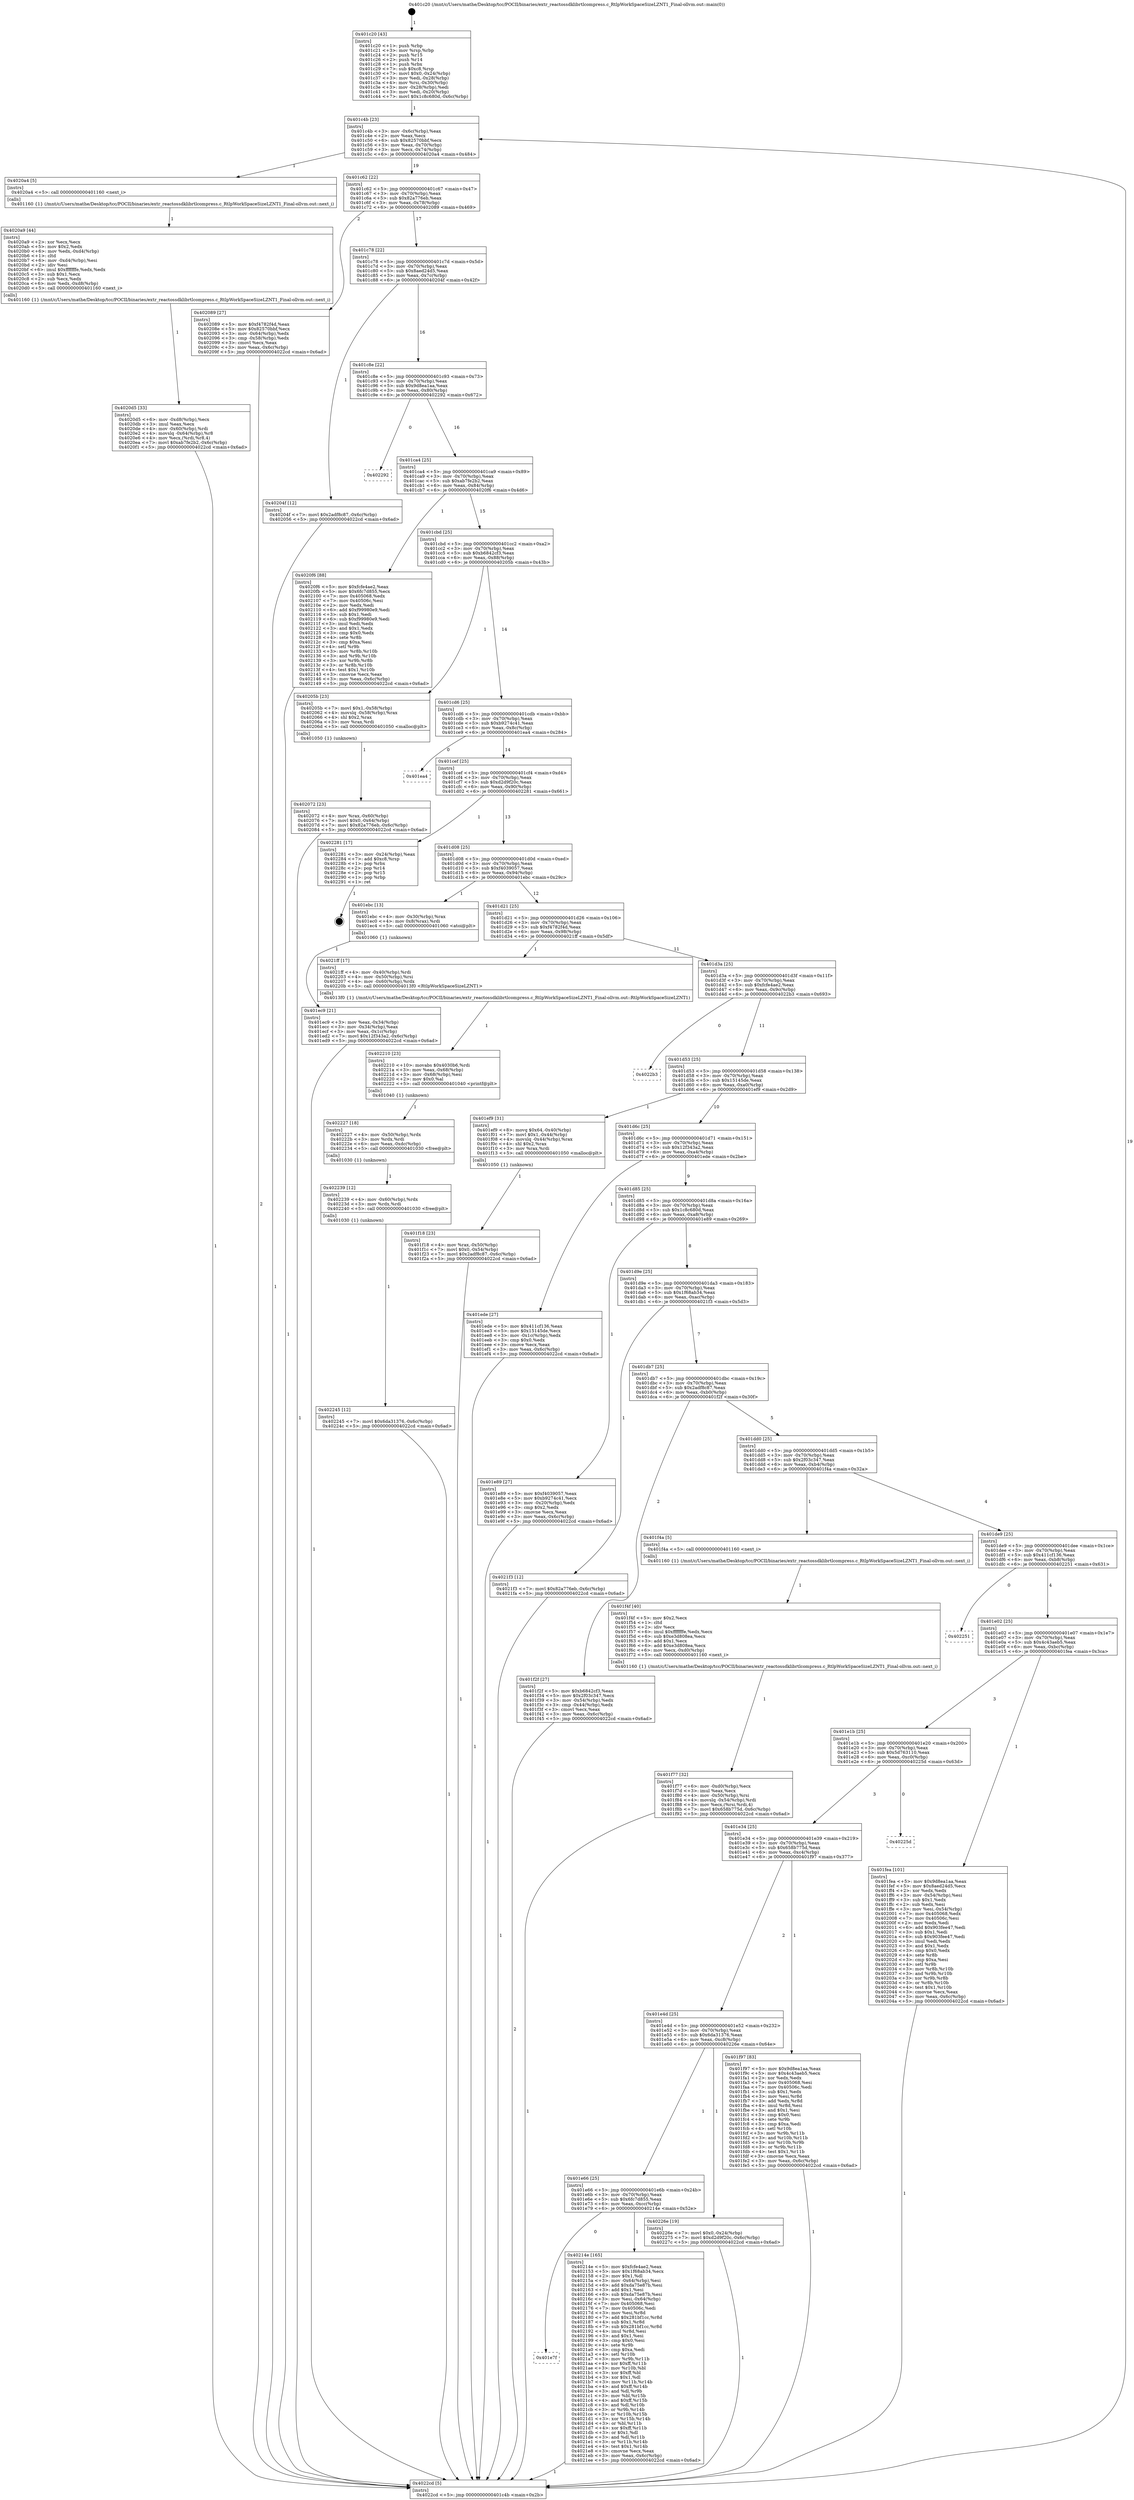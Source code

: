 digraph "0x401c20" {
  label = "0x401c20 (/mnt/c/Users/mathe/Desktop/tcc/POCII/binaries/extr_reactossdklibrtlcompress.c_RtlpWorkSpaceSizeLZNT1_Final-ollvm.out::main(0))"
  labelloc = "t"
  node[shape=record]

  Entry [label="",width=0.3,height=0.3,shape=circle,fillcolor=black,style=filled]
  "0x401c4b" [label="{
     0x401c4b [23]\l
     | [instrs]\l
     &nbsp;&nbsp;0x401c4b \<+3\>: mov -0x6c(%rbp),%eax\l
     &nbsp;&nbsp;0x401c4e \<+2\>: mov %eax,%ecx\l
     &nbsp;&nbsp;0x401c50 \<+6\>: sub $0x82570bbf,%ecx\l
     &nbsp;&nbsp;0x401c56 \<+3\>: mov %eax,-0x70(%rbp)\l
     &nbsp;&nbsp;0x401c59 \<+3\>: mov %ecx,-0x74(%rbp)\l
     &nbsp;&nbsp;0x401c5c \<+6\>: je 00000000004020a4 \<main+0x484\>\l
  }"]
  "0x4020a4" [label="{
     0x4020a4 [5]\l
     | [instrs]\l
     &nbsp;&nbsp;0x4020a4 \<+5\>: call 0000000000401160 \<next_i\>\l
     | [calls]\l
     &nbsp;&nbsp;0x401160 \{1\} (/mnt/c/Users/mathe/Desktop/tcc/POCII/binaries/extr_reactossdklibrtlcompress.c_RtlpWorkSpaceSizeLZNT1_Final-ollvm.out::next_i)\l
  }"]
  "0x401c62" [label="{
     0x401c62 [22]\l
     | [instrs]\l
     &nbsp;&nbsp;0x401c62 \<+5\>: jmp 0000000000401c67 \<main+0x47\>\l
     &nbsp;&nbsp;0x401c67 \<+3\>: mov -0x70(%rbp),%eax\l
     &nbsp;&nbsp;0x401c6a \<+5\>: sub $0x82a776eb,%eax\l
     &nbsp;&nbsp;0x401c6f \<+3\>: mov %eax,-0x78(%rbp)\l
     &nbsp;&nbsp;0x401c72 \<+6\>: je 0000000000402089 \<main+0x469\>\l
  }"]
  Exit [label="",width=0.3,height=0.3,shape=circle,fillcolor=black,style=filled,peripheries=2]
  "0x402089" [label="{
     0x402089 [27]\l
     | [instrs]\l
     &nbsp;&nbsp;0x402089 \<+5\>: mov $0xf4782f4d,%eax\l
     &nbsp;&nbsp;0x40208e \<+5\>: mov $0x82570bbf,%ecx\l
     &nbsp;&nbsp;0x402093 \<+3\>: mov -0x64(%rbp),%edx\l
     &nbsp;&nbsp;0x402096 \<+3\>: cmp -0x58(%rbp),%edx\l
     &nbsp;&nbsp;0x402099 \<+3\>: cmovl %ecx,%eax\l
     &nbsp;&nbsp;0x40209c \<+3\>: mov %eax,-0x6c(%rbp)\l
     &nbsp;&nbsp;0x40209f \<+5\>: jmp 00000000004022cd \<main+0x6ad\>\l
  }"]
  "0x401c78" [label="{
     0x401c78 [22]\l
     | [instrs]\l
     &nbsp;&nbsp;0x401c78 \<+5\>: jmp 0000000000401c7d \<main+0x5d\>\l
     &nbsp;&nbsp;0x401c7d \<+3\>: mov -0x70(%rbp),%eax\l
     &nbsp;&nbsp;0x401c80 \<+5\>: sub $0x8aed24d5,%eax\l
     &nbsp;&nbsp;0x401c85 \<+3\>: mov %eax,-0x7c(%rbp)\l
     &nbsp;&nbsp;0x401c88 \<+6\>: je 000000000040204f \<main+0x42f\>\l
  }"]
  "0x402245" [label="{
     0x402245 [12]\l
     | [instrs]\l
     &nbsp;&nbsp;0x402245 \<+7\>: movl $0x6da31376,-0x6c(%rbp)\l
     &nbsp;&nbsp;0x40224c \<+5\>: jmp 00000000004022cd \<main+0x6ad\>\l
  }"]
  "0x40204f" [label="{
     0x40204f [12]\l
     | [instrs]\l
     &nbsp;&nbsp;0x40204f \<+7\>: movl $0x2adf8c87,-0x6c(%rbp)\l
     &nbsp;&nbsp;0x402056 \<+5\>: jmp 00000000004022cd \<main+0x6ad\>\l
  }"]
  "0x401c8e" [label="{
     0x401c8e [22]\l
     | [instrs]\l
     &nbsp;&nbsp;0x401c8e \<+5\>: jmp 0000000000401c93 \<main+0x73\>\l
     &nbsp;&nbsp;0x401c93 \<+3\>: mov -0x70(%rbp),%eax\l
     &nbsp;&nbsp;0x401c96 \<+5\>: sub $0x9d8ea1aa,%eax\l
     &nbsp;&nbsp;0x401c9b \<+3\>: mov %eax,-0x80(%rbp)\l
     &nbsp;&nbsp;0x401c9e \<+6\>: je 0000000000402292 \<main+0x672\>\l
  }"]
  "0x402239" [label="{
     0x402239 [12]\l
     | [instrs]\l
     &nbsp;&nbsp;0x402239 \<+4\>: mov -0x60(%rbp),%rdx\l
     &nbsp;&nbsp;0x40223d \<+3\>: mov %rdx,%rdi\l
     &nbsp;&nbsp;0x402240 \<+5\>: call 0000000000401030 \<free@plt\>\l
     | [calls]\l
     &nbsp;&nbsp;0x401030 \{1\} (unknown)\l
  }"]
  "0x402292" [label="{
     0x402292\l
  }", style=dashed]
  "0x401ca4" [label="{
     0x401ca4 [25]\l
     | [instrs]\l
     &nbsp;&nbsp;0x401ca4 \<+5\>: jmp 0000000000401ca9 \<main+0x89\>\l
     &nbsp;&nbsp;0x401ca9 \<+3\>: mov -0x70(%rbp),%eax\l
     &nbsp;&nbsp;0x401cac \<+5\>: sub $0xab7fe2b2,%eax\l
     &nbsp;&nbsp;0x401cb1 \<+6\>: mov %eax,-0x84(%rbp)\l
     &nbsp;&nbsp;0x401cb7 \<+6\>: je 00000000004020f6 \<main+0x4d6\>\l
  }"]
  "0x402227" [label="{
     0x402227 [18]\l
     | [instrs]\l
     &nbsp;&nbsp;0x402227 \<+4\>: mov -0x50(%rbp),%rdx\l
     &nbsp;&nbsp;0x40222b \<+3\>: mov %rdx,%rdi\l
     &nbsp;&nbsp;0x40222e \<+6\>: mov %eax,-0xdc(%rbp)\l
     &nbsp;&nbsp;0x402234 \<+5\>: call 0000000000401030 \<free@plt\>\l
     | [calls]\l
     &nbsp;&nbsp;0x401030 \{1\} (unknown)\l
  }"]
  "0x4020f6" [label="{
     0x4020f6 [88]\l
     | [instrs]\l
     &nbsp;&nbsp;0x4020f6 \<+5\>: mov $0xfcfe4ae2,%eax\l
     &nbsp;&nbsp;0x4020fb \<+5\>: mov $0x6fc7d855,%ecx\l
     &nbsp;&nbsp;0x402100 \<+7\>: mov 0x405068,%edx\l
     &nbsp;&nbsp;0x402107 \<+7\>: mov 0x40506c,%esi\l
     &nbsp;&nbsp;0x40210e \<+2\>: mov %edx,%edi\l
     &nbsp;&nbsp;0x402110 \<+6\>: add $0xf99980e9,%edi\l
     &nbsp;&nbsp;0x402116 \<+3\>: sub $0x1,%edi\l
     &nbsp;&nbsp;0x402119 \<+6\>: sub $0xf99980e9,%edi\l
     &nbsp;&nbsp;0x40211f \<+3\>: imul %edi,%edx\l
     &nbsp;&nbsp;0x402122 \<+3\>: and $0x1,%edx\l
     &nbsp;&nbsp;0x402125 \<+3\>: cmp $0x0,%edx\l
     &nbsp;&nbsp;0x402128 \<+4\>: sete %r8b\l
     &nbsp;&nbsp;0x40212c \<+3\>: cmp $0xa,%esi\l
     &nbsp;&nbsp;0x40212f \<+4\>: setl %r9b\l
     &nbsp;&nbsp;0x402133 \<+3\>: mov %r8b,%r10b\l
     &nbsp;&nbsp;0x402136 \<+3\>: and %r9b,%r10b\l
     &nbsp;&nbsp;0x402139 \<+3\>: xor %r9b,%r8b\l
     &nbsp;&nbsp;0x40213c \<+3\>: or %r8b,%r10b\l
     &nbsp;&nbsp;0x40213f \<+4\>: test $0x1,%r10b\l
     &nbsp;&nbsp;0x402143 \<+3\>: cmovne %ecx,%eax\l
     &nbsp;&nbsp;0x402146 \<+3\>: mov %eax,-0x6c(%rbp)\l
     &nbsp;&nbsp;0x402149 \<+5\>: jmp 00000000004022cd \<main+0x6ad\>\l
  }"]
  "0x401cbd" [label="{
     0x401cbd [25]\l
     | [instrs]\l
     &nbsp;&nbsp;0x401cbd \<+5\>: jmp 0000000000401cc2 \<main+0xa2\>\l
     &nbsp;&nbsp;0x401cc2 \<+3\>: mov -0x70(%rbp),%eax\l
     &nbsp;&nbsp;0x401cc5 \<+5\>: sub $0xb6842cf3,%eax\l
     &nbsp;&nbsp;0x401cca \<+6\>: mov %eax,-0x88(%rbp)\l
     &nbsp;&nbsp;0x401cd0 \<+6\>: je 000000000040205b \<main+0x43b\>\l
  }"]
  "0x402210" [label="{
     0x402210 [23]\l
     | [instrs]\l
     &nbsp;&nbsp;0x402210 \<+10\>: movabs $0x4030b6,%rdi\l
     &nbsp;&nbsp;0x40221a \<+3\>: mov %eax,-0x68(%rbp)\l
     &nbsp;&nbsp;0x40221d \<+3\>: mov -0x68(%rbp),%esi\l
     &nbsp;&nbsp;0x402220 \<+2\>: mov $0x0,%al\l
     &nbsp;&nbsp;0x402222 \<+5\>: call 0000000000401040 \<printf@plt\>\l
     | [calls]\l
     &nbsp;&nbsp;0x401040 \{1\} (unknown)\l
  }"]
  "0x40205b" [label="{
     0x40205b [23]\l
     | [instrs]\l
     &nbsp;&nbsp;0x40205b \<+7\>: movl $0x1,-0x58(%rbp)\l
     &nbsp;&nbsp;0x402062 \<+4\>: movslq -0x58(%rbp),%rax\l
     &nbsp;&nbsp;0x402066 \<+4\>: shl $0x2,%rax\l
     &nbsp;&nbsp;0x40206a \<+3\>: mov %rax,%rdi\l
     &nbsp;&nbsp;0x40206d \<+5\>: call 0000000000401050 \<malloc@plt\>\l
     | [calls]\l
     &nbsp;&nbsp;0x401050 \{1\} (unknown)\l
  }"]
  "0x401cd6" [label="{
     0x401cd6 [25]\l
     | [instrs]\l
     &nbsp;&nbsp;0x401cd6 \<+5\>: jmp 0000000000401cdb \<main+0xbb\>\l
     &nbsp;&nbsp;0x401cdb \<+3\>: mov -0x70(%rbp),%eax\l
     &nbsp;&nbsp;0x401cde \<+5\>: sub $0xb9274c41,%eax\l
     &nbsp;&nbsp;0x401ce3 \<+6\>: mov %eax,-0x8c(%rbp)\l
     &nbsp;&nbsp;0x401ce9 \<+6\>: je 0000000000401ea4 \<main+0x284\>\l
  }"]
  "0x401e7f" [label="{
     0x401e7f\l
  }", style=dashed]
  "0x401ea4" [label="{
     0x401ea4\l
  }", style=dashed]
  "0x401cef" [label="{
     0x401cef [25]\l
     | [instrs]\l
     &nbsp;&nbsp;0x401cef \<+5\>: jmp 0000000000401cf4 \<main+0xd4\>\l
     &nbsp;&nbsp;0x401cf4 \<+3\>: mov -0x70(%rbp),%eax\l
     &nbsp;&nbsp;0x401cf7 \<+5\>: sub $0xd2d9f20c,%eax\l
     &nbsp;&nbsp;0x401cfc \<+6\>: mov %eax,-0x90(%rbp)\l
     &nbsp;&nbsp;0x401d02 \<+6\>: je 0000000000402281 \<main+0x661\>\l
  }"]
  "0x40214e" [label="{
     0x40214e [165]\l
     | [instrs]\l
     &nbsp;&nbsp;0x40214e \<+5\>: mov $0xfcfe4ae2,%eax\l
     &nbsp;&nbsp;0x402153 \<+5\>: mov $0x1f68ab34,%ecx\l
     &nbsp;&nbsp;0x402158 \<+2\>: mov $0x1,%dl\l
     &nbsp;&nbsp;0x40215a \<+3\>: mov -0x64(%rbp),%esi\l
     &nbsp;&nbsp;0x40215d \<+6\>: add $0xda75e87b,%esi\l
     &nbsp;&nbsp;0x402163 \<+3\>: add $0x1,%esi\l
     &nbsp;&nbsp;0x402166 \<+6\>: sub $0xda75e87b,%esi\l
     &nbsp;&nbsp;0x40216c \<+3\>: mov %esi,-0x64(%rbp)\l
     &nbsp;&nbsp;0x40216f \<+7\>: mov 0x405068,%esi\l
     &nbsp;&nbsp;0x402176 \<+7\>: mov 0x40506c,%edi\l
     &nbsp;&nbsp;0x40217d \<+3\>: mov %esi,%r8d\l
     &nbsp;&nbsp;0x402180 \<+7\>: add $0x281bf1cc,%r8d\l
     &nbsp;&nbsp;0x402187 \<+4\>: sub $0x1,%r8d\l
     &nbsp;&nbsp;0x40218b \<+7\>: sub $0x281bf1cc,%r8d\l
     &nbsp;&nbsp;0x402192 \<+4\>: imul %r8d,%esi\l
     &nbsp;&nbsp;0x402196 \<+3\>: and $0x1,%esi\l
     &nbsp;&nbsp;0x402199 \<+3\>: cmp $0x0,%esi\l
     &nbsp;&nbsp;0x40219c \<+4\>: sete %r9b\l
     &nbsp;&nbsp;0x4021a0 \<+3\>: cmp $0xa,%edi\l
     &nbsp;&nbsp;0x4021a3 \<+4\>: setl %r10b\l
     &nbsp;&nbsp;0x4021a7 \<+3\>: mov %r9b,%r11b\l
     &nbsp;&nbsp;0x4021aa \<+4\>: xor $0xff,%r11b\l
     &nbsp;&nbsp;0x4021ae \<+3\>: mov %r10b,%bl\l
     &nbsp;&nbsp;0x4021b1 \<+3\>: xor $0xff,%bl\l
     &nbsp;&nbsp;0x4021b4 \<+3\>: xor $0x1,%dl\l
     &nbsp;&nbsp;0x4021b7 \<+3\>: mov %r11b,%r14b\l
     &nbsp;&nbsp;0x4021ba \<+4\>: and $0xff,%r14b\l
     &nbsp;&nbsp;0x4021be \<+3\>: and %dl,%r9b\l
     &nbsp;&nbsp;0x4021c1 \<+3\>: mov %bl,%r15b\l
     &nbsp;&nbsp;0x4021c4 \<+4\>: and $0xff,%r15b\l
     &nbsp;&nbsp;0x4021c8 \<+3\>: and %dl,%r10b\l
     &nbsp;&nbsp;0x4021cb \<+3\>: or %r9b,%r14b\l
     &nbsp;&nbsp;0x4021ce \<+3\>: or %r10b,%r15b\l
     &nbsp;&nbsp;0x4021d1 \<+3\>: xor %r15b,%r14b\l
     &nbsp;&nbsp;0x4021d4 \<+3\>: or %bl,%r11b\l
     &nbsp;&nbsp;0x4021d7 \<+4\>: xor $0xff,%r11b\l
     &nbsp;&nbsp;0x4021db \<+3\>: or $0x1,%dl\l
     &nbsp;&nbsp;0x4021de \<+3\>: and %dl,%r11b\l
     &nbsp;&nbsp;0x4021e1 \<+3\>: or %r11b,%r14b\l
     &nbsp;&nbsp;0x4021e4 \<+4\>: test $0x1,%r14b\l
     &nbsp;&nbsp;0x4021e8 \<+3\>: cmovne %ecx,%eax\l
     &nbsp;&nbsp;0x4021eb \<+3\>: mov %eax,-0x6c(%rbp)\l
     &nbsp;&nbsp;0x4021ee \<+5\>: jmp 00000000004022cd \<main+0x6ad\>\l
  }"]
  "0x402281" [label="{
     0x402281 [17]\l
     | [instrs]\l
     &nbsp;&nbsp;0x402281 \<+3\>: mov -0x24(%rbp),%eax\l
     &nbsp;&nbsp;0x402284 \<+7\>: add $0xc8,%rsp\l
     &nbsp;&nbsp;0x40228b \<+1\>: pop %rbx\l
     &nbsp;&nbsp;0x40228c \<+2\>: pop %r14\l
     &nbsp;&nbsp;0x40228e \<+2\>: pop %r15\l
     &nbsp;&nbsp;0x402290 \<+1\>: pop %rbp\l
     &nbsp;&nbsp;0x402291 \<+1\>: ret\l
  }"]
  "0x401d08" [label="{
     0x401d08 [25]\l
     | [instrs]\l
     &nbsp;&nbsp;0x401d08 \<+5\>: jmp 0000000000401d0d \<main+0xed\>\l
     &nbsp;&nbsp;0x401d0d \<+3\>: mov -0x70(%rbp),%eax\l
     &nbsp;&nbsp;0x401d10 \<+5\>: sub $0xf4039057,%eax\l
     &nbsp;&nbsp;0x401d15 \<+6\>: mov %eax,-0x94(%rbp)\l
     &nbsp;&nbsp;0x401d1b \<+6\>: je 0000000000401ebc \<main+0x29c\>\l
  }"]
  "0x401e66" [label="{
     0x401e66 [25]\l
     | [instrs]\l
     &nbsp;&nbsp;0x401e66 \<+5\>: jmp 0000000000401e6b \<main+0x24b\>\l
     &nbsp;&nbsp;0x401e6b \<+3\>: mov -0x70(%rbp),%eax\l
     &nbsp;&nbsp;0x401e6e \<+5\>: sub $0x6fc7d855,%eax\l
     &nbsp;&nbsp;0x401e73 \<+6\>: mov %eax,-0xcc(%rbp)\l
     &nbsp;&nbsp;0x401e79 \<+6\>: je 000000000040214e \<main+0x52e\>\l
  }"]
  "0x401ebc" [label="{
     0x401ebc [13]\l
     | [instrs]\l
     &nbsp;&nbsp;0x401ebc \<+4\>: mov -0x30(%rbp),%rax\l
     &nbsp;&nbsp;0x401ec0 \<+4\>: mov 0x8(%rax),%rdi\l
     &nbsp;&nbsp;0x401ec4 \<+5\>: call 0000000000401060 \<atoi@plt\>\l
     | [calls]\l
     &nbsp;&nbsp;0x401060 \{1\} (unknown)\l
  }"]
  "0x401d21" [label="{
     0x401d21 [25]\l
     | [instrs]\l
     &nbsp;&nbsp;0x401d21 \<+5\>: jmp 0000000000401d26 \<main+0x106\>\l
     &nbsp;&nbsp;0x401d26 \<+3\>: mov -0x70(%rbp),%eax\l
     &nbsp;&nbsp;0x401d29 \<+5\>: sub $0xf4782f4d,%eax\l
     &nbsp;&nbsp;0x401d2e \<+6\>: mov %eax,-0x98(%rbp)\l
     &nbsp;&nbsp;0x401d34 \<+6\>: je 00000000004021ff \<main+0x5df\>\l
  }"]
  "0x40226e" [label="{
     0x40226e [19]\l
     | [instrs]\l
     &nbsp;&nbsp;0x40226e \<+7\>: movl $0x0,-0x24(%rbp)\l
     &nbsp;&nbsp;0x402275 \<+7\>: movl $0xd2d9f20c,-0x6c(%rbp)\l
     &nbsp;&nbsp;0x40227c \<+5\>: jmp 00000000004022cd \<main+0x6ad\>\l
  }"]
  "0x4021ff" [label="{
     0x4021ff [17]\l
     | [instrs]\l
     &nbsp;&nbsp;0x4021ff \<+4\>: mov -0x40(%rbp),%rdi\l
     &nbsp;&nbsp;0x402203 \<+4\>: mov -0x50(%rbp),%rsi\l
     &nbsp;&nbsp;0x402207 \<+4\>: mov -0x60(%rbp),%rdx\l
     &nbsp;&nbsp;0x40220b \<+5\>: call 00000000004013f0 \<RtlpWorkSpaceSizeLZNT1\>\l
     | [calls]\l
     &nbsp;&nbsp;0x4013f0 \{1\} (/mnt/c/Users/mathe/Desktop/tcc/POCII/binaries/extr_reactossdklibrtlcompress.c_RtlpWorkSpaceSizeLZNT1_Final-ollvm.out::RtlpWorkSpaceSizeLZNT1)\l
  }"]
  "0x401d3a" [label="{
     0x401d3a [25]\l
     | [instrs]\l
     &nbsp;&nbsp;0x401d3a \<+5\>: jmp 0000000000401d3f \<main+0x11f\>\l
     &nbsp;&nbsp;0x401d3f \<+3\>: mov -0x70(%rbp),%eax\l
     &nbsp;&nbsp;0x401d42 \<+5\>: sub $0xfcfe4ae2,%eax\l
     &nbsp;&nbsp;0x401d47 \<+6\>: mov %eax,-0x9c(%rbp)\l
     &nbsp;&nbsp;0x401d4d \<+6\>: je 00000000004022b3 \<main+0x693\>\l
  }"]
  "0x4020d5" [label="{
     0x4020d5 [33]\l
     | [instrs]\l
     &nbsp;&nbsp;0x4020d5 \<+6\>: mov -0xd8(%rbp),%ecx\l
     &nbsp;&nbsp;0x4020db \<+3\>: imul %eax,%ecx\l
     &nbsp;&nbsp;0x4020de \<+4\>: mov -0x60(%rbp),%rdi\l
     &nbsp;&nbsp;0x4020e2 \<+4\>: movslq -0x64(%rbp),%r8\l
     &nbsp;&nbsp;0x4020e6 \<+4\>: mov %ecx,(%rdi,%r8,4)\l
     &nbsp;&nbsp;0x4020ea \<+7\>: movl $0xab7fe2b2,-0x6c(%rbp)\l
     &nbsp;&nbsp;0x4020f1 \<+5\>: jmp 00000000004022cd \<main+0x6ad\>\l
  }"]
  "0x4022b3" [label="{
     0x4022b3\l
  }", style=dashed]
  "0x401d53" [label="{
     0x401d53 [25]\l
     | [instrs]\l
     &nbsp;&nbsp;0x401d53 \<+5\>: jmp 0000000000401d58 \<main+0x138\>\l
     &nbsp;&nbsp;0x401d58 \<+3\>: mov -0x70(%rbp),%eax\l
     &nbsp;&nbsp;0x401d5b \<+5\>: sub $0x15145de,%eax\l
     &nbsp;&nbsp;0x401d60 \<+6\>: mov %eax,-0xa0(%rbp)\l
     &nbsp;&nbsp;0x401d66 \<+6\>: je 0000000000401ef9 \<main+0x2d9\>\l
  }"]
  "0x4020a9" [label="{
     0x4020a9 [44]\l
     | [instrs]\l
     &nbsp;&nbsp;0x4020a9 \<+2\>: xor %ecx,%ecx\l
     &nbsp;&nbsp;0x4020ab \<+5\>: mov $0x2,%edx\l
     &nbsp;&nbsp;0x4020b0 \<+6\>: mov %edx,-0xd4(%rbp)\l
     &nbsp;&nbsp;0x4020b6 \<+1\>: cltd\l
     &nbsp;&nbsp;0x4020b7 \<+6\>: mov -0xd4(%rbp),%esi\l
     &nbsp;&nbsp;0x4020bd \<+2\>: idiv %esi\l
     &nbsp;&nbsp;0x4020bf \<+6\>: imul $0xfffffffe,%edx,%edx\l
     &nbsp;&nbsp;0x4020c5 \<+3\>: sub $0x1,%ecx\l
     &nbsp;&nbsp;0x4020c8 \<+2\>: sub %ecx,%edx\l
     &nbsp;&nbsp;0x4020ca \<+6\>: mov %edx,-0xd8(%rbp)\l
     &nbsp;&nbsp;0x4020d0 \<+5\>: call 0000000000401160 \<next_i\>\l
     | [calls]\l
     &nbsp;&nbsp;0x401160 \{1\} (/mnt/c/Users/mathe/Desktop/tcc/POCII/binaries/extr_reactossdklibrtlcompress.c_RtlpWorkSpaceSizeLZNT1_Final-ollvm.out::next_i)\l
  }"]
  "0x401ef9" [label="{
     0x401ef9 [31]\l
     | [instrs]\l
     &nbsp;&nbsp;0x401ef9 \<+8\>: movq $0x64,-0x40(%rbp)\l
     &nbsp;&nbsp;0x401f01 \<+7\>: movl $0x1,-0x44(%rbp)\l
     &nbsp;&nbsp;0x401f08 \<+4\>: movslq -0x44(%rbp),%rax\l
     &nbsp;&nbsp;0x401f0c \<+4\>: shl $0x2,%rax\l
     &nbsp;&nbsp;0x401f10 \<+3\>: mov %rax,%rdi\l
     &nbsp;&nbsp;0x401f13 \<+5\>: call 0000000000401050 \<malloc@plt\>\l
     | [calls]\l
     &nbsp;&nbsp;0x401050 \{1\} (unknown)\l
  }"]
  "0x401d6c" [label="{
     0x401d6c [25]\l
     | [instrs]\l
     &nbsp;&nbsp;0x401d6c \<+5\>: jmp 0000000000401d71 \<main+0x151\>\l
     &nbsp;&nbsp;0x401d71 \<+3\>: mov -0x70(%rbp),%eax\l
     &nbsp;&nbsp;0x401d74 \<+5\>: sub $0x12f343a2,%eax\l
     &nbsp;&nbsp;0x401d79 \<+6\>: mov %eax,-0xa4(%rbp)\l
     &nbsp;&nbsp;0x401d7f \<+6\>: je 0000000000401ede \<main+0x2be\>\l
  }"]
  "0x402072" [label="{
     0x402072 [23]\l
     | [instrs]\l
     &nbsp;&nbsp;0x402072 \<+4\>: mov %rax,-0x60(%rbp)\l
     &nbsp;&nbsp;0x402076 \<+7\>: movl $0x0,-0x64(%rbp)\l
     &nbsp;&nbsp;0x40207d \<+7\>: movl $0x82a776eb,-0x6c(%rbp)\l
     &nbsp;&nbsp;0x402084 \<+5\>: jmp 00000000004022cd \<main+0x6ad\>\l
  }"]
  "0x401ede" [label="{
     0x401ede [27]\l
     | [instrs]\l
     &nbsp;&nbsp;0x401ede \<+5\>: mov $0x411cf136,%eax\l
     &nbsp;&nbsp;0x401ee3 \<+5\>: mov $0x15145de,%ecx\l
     &nbsp;&nbsp;0x401ee8 \<+3\>: mov -0x1c(%rbp),%edx\l
     &nbsp;&nbsp;0x401eeb \<+3\>: cmp $0x0,%edx\l
     &nbsp;&nbsp;0x401eee \<+3\>: cmove %ecx,%eax\l
     &nbsp;&nbsp;0x401ef1 \<+3\>: mov %eax,-0x6c(%rbp)\l
     &nbsp;&nbsp;0x401ef4 \<+5\>: jmp 00000000004022cd \<main+0x6ad\>\l
  }"]
  "0x401d85" [label="{
     0x401d85 [25]\l
     | [instrs]\l
     &nbsp;&nbsp;0x401d85 \<+5\>: jmp 0000000000401d8a \<main+0x16a\>\l
     &nbsp;&nbsp;0x401d8a \<+3\>: mov -0x70(%rbp),%eax\l
     &nbsp;&nbsp;0x401d8d \<+5\>: sub $0x1c8c680d,%eax\l
     &nbsp;&nbsp;0x401d92 \<+6\>: mov %eax,-0xa8(%rbp)\l
     &nbsp;&nbsp;0x401d98 \<+6\>: je 0000000000401e89 \<main+0x269\>\l
  }"]
  "0x401e4d" [label="{
     0x401e4d [25]\l
     | [instrs]\l
     &nbsp;&nbsp;0x401e4d \<+5\>: jmp 0000000000401e52 \<main+0x232\>\l
     &nbsp;&nbsp;0x401e52 \<+3\>: mov -0x70(%rbp),%eax\l
     &nbsp;&nbsp;0x401e55 \<+5\>: sub $0x6da31376,%eax\l
     &nbsp;&nbsp;0x401e5a \<+6\>: mov %eax,-0xc8(%rbp)\l
     &nbsp;&nbsp;0x401e60 \<+6\>: je 000000000040226e \<main+0x64e\>\l
  }"]
  "0x401e89" [label="{
     0x401e89 [27]\l
     | [instrs]\l
     &nbsp;&nbsp;0x401e89 \<+5\>: mov $0xf4039057,%eax\l
     &nbsp;&nbsp;0x401e8e \<+5\>: mov $0xb9274c41,%ecx\l
     &nbsp;&nbsp;0x401e93 \<+3\>: mov -0x20(%rbp),%edx\l
     &nbsp;&nbsp;0x401e96 \<+3\>: cmp $0x2,%edx\l
     &nbsp;&nbsp;0x401e99 \<+3\>: cmovne %ecx,%eax\l
     &nbsp;&nbsp;0x401e9c \<+3\>: mov %eax,-0x6c(%rbp)\l
     &nbsp;&nbsp;0x401e9f \<+5\>: jmp 00000000004022cd \<main+0x6ad\>\l
  }"]
  "0x401d9e" [label="{
     0x401d9e [25]\l
     | [instrs]\l
     &nbsp;&nbsp;0x401d9e \<+5\>: jmp 0000000000401da3 \<main+0x183\>\l
     &nbsp;&nbsp;0x401da3 \<+3\>: mov -0x70(%rbp),%eax\l
     &nbsp;&nbsp;0x401da6 \<+5\>: sub $0x1f68ab34,%eax\l
     &nbsp;&nbsp;0x401dab \<+6\>: mov %eax,-0xac(%rbp)\l
     &nbsp;&nbsp;0x401db1 \<+6\>: je 00000000004021f3 \<main+0x5d3\>\l
  }"]
  "0x4022cd" [label="{
     0x4022cd [5]\l
     | [instrs]\l
     &nbsp;&nbsp;0x4022cd \<+5\>: jmp 0000000000401c4b \<main+0x2b\>\l
  }"]
  "0x401c20" [label="{
     0x401c20 [43]\l
     | [instrs]\l
     &nbsp;&nbsp;0x401c20 \<+1\>: push %rbp\l
     &nbsp;&nbsp;0x401c21 \<+3\>: mov %rsp,%rbp\l
     &nbsp;&nbsp;0x401c24 \<+2\>: push %r15\l
     &nbsp;&nbsp;0x401c26 \<+2\>: push %r14\l
     &nbsp;&nbsp;0x401c28 \<+1\>: push %rbx\l
     &nbsp;&nbsp;0x401c29 \<+7\>: sub $0xc8,%rsp\l
     &nbsp;&nbsp;0x401c30 \<+7\>: movl $0x0,-0x24(%rbp)\l
     &nbsp;&nbsp;0x401c37 \<+3\>: mov %edi,-0x28(%rbp)\l
     &nbsp;&nbsp;0x401c3a \<+4\>: mov %rsi,-0x30(%rbp)\l
     &nbsp;&nbsp;0x401c3e \<+3\>: mov -0x28(%rbp),%edi\l
     &nbsp;&nbsp;0x401c41 \<+3\>: mov %edi,-0x20(%rbp)\l
     &nbsp;&nbsp;0x401c44 \<+7\>: movl $0x1c8c680d,-0x6c(%rbp)\l
  }"]
  "0x401ec9" [label="{
     0x401ec9 [21]\l
     | [instrs]\l
     &nbsp;&nbsp;0x401ec9 \<+3\>: mov %eax,-0x34(%rbp)\l
     &nbsp;&nbsp;0x401ecc \<+3\>: mov -0x34(%rbp),%eax\l
     &nbsp;&nbsp;0x401ecf \<+3\>: mov %eax,-0x1c(%rbp)\l
     &nbsp;&nbsp;0x401ed2 \<+7\>: movl $0x12f343a2,-0x6c(%rbp)\l
     &nbsp;&nbsp;0x401ed9 \<+5\>: jmp 00000000004022cd \<main+0x6ad\>\l
  }"]
  "0x401f18" [label="{
     0x401f18 [23]\l
     | [instrs]\l
     &nbsp;&nbsp;0x401f18 \<+4\>: mov %rax,-0x50(%rbp)\l
     &nbsp;&nbsp;0x401f1c \<+7\>: movl $0x0,-0x54(%rbp)\l
     &nbsp;&nbsp;0x401f23 \<+7\>: movl $0x2adf8c87,-0x6c(%rbp)\l
     &nbsp;&nbsp;0x401f2a \<+5\>: jmp 00000000004022cd \<main+0x6ad\>\l
  }"]
  "0x401f97" [label="{
     0x401f97 [83]\l
     | [instrs]\l
     &nbsp;&nbsp;0x401f97 \<+5\>: mov $0x9d8ea1aa,%eax\l
     &nbsp;&nbsp;0x401f9c \<+5\>: mov $0x4c43aeb5,%ecx\l
     &nbsp;&nbsp;0x401fa1 \<+2\>: xor %edx,%edx\l
     &nbsp;&nbsp;0x401fa3 \<+7\>: mov 0x405068,%esi\l
     &nbsp;&nbsp;0x401faa \<+7\>: mov 0x40506c,%edi\l
     &nbsp;&nbsp;0x401fb1 \<+3\>: sub $0x1,%edx\l
     &nbsp;&nbsp;0x401fb4 \<+3\>: mov %esi,%r8d\l
     &nbsp;&nbsp;0x401fb7 \<+3\>: add %edx,%r8d\l
     &nbsp;&nbsp;0x401fba \<+4\>: imul %r8d,%esi\l
     &nbsp;&nbsp;0x401fbe \<+3\>: and $0x1,%esi\l
     &nbsp;&nbsp;0x401fc1 \<+3\>: cmp $0x0,%esi\l
     &nbsp;&nbsp;0x401fc4 \<+4\>: sete %r9b\l
     &nbsp;&nbsp;0x401fc8 \<+3\>: cmp $0xa,%edi\l
     &nbsp;&nbsp;0x401fcb \<+4\>: setl %r10b\l
     &nbsp;&nbsp;0x401fcf \<+3\>: mov %r9b,%r11b\l
     &nbsp;&nbsp;0x401fd2 \<+3\>: and %r10b,%r11b\l
     &nbsp;&nbsp;0x401fd5 \<+3\>: xor %r10b,%r9b\l
     &nbsp;&nbsp;0x401fd8 \<+3\>: or %r9b,%r11b\l
     &nbsp;&nbsp;0x401fdb \<+4\>: test $0x1,%r11b\l
     &nbsp;&nbsp;0x401fdf \<+3\>: cmovne %ecx,%eax\l
     &nbsp;&nbsp;0x401fe2 \<+3\>: mov %eax,-0x6c(%rbp)\l
     &nbsp;&nbsp;0x401fe5 \<+5\>: jmp 00000000004022cd \<main+0x6ad\>\l
  }"]
  "0x4021f3" [label="{
     0x4021f3 [12]\l
     | [instrs]\l
     &nbsp;&nbsp;0x4021f3 \<+7\>: movl $0x82a776eb,-0x6c(%rbp)\l
     &nbsp;&nbsp;0x4021fa \<+5\>: jmp 00000000004022cd \<main+0x6ad\>\l
  }"]
  "0x401db7" [label="{
     0x401db7 [25]\l
     | [instrs]\l
     &nbsp;&nbsp;0x401db7 \<+5\>: jmp 0000000000401dbc \<main+0x19c\>\l
     &nbsp;&nbsp;0x401dbc \<+3\>: mov -0x70(%rbp),%eax\l
     &nbsp;&nbsp;0x401dbf \<+5\>: sub $0x2adf8c87,%eax\l
     &nbsp;&nbsp;0x401dc4 \<+6\>: mov %eax,-0xb0(%rbp)\l
     &nbsp;&nbsp;0x401dca \<+6\>: je 0000000000401f2f \<main+0x30f\>\l
  }"]
  "0x401e34" [label="{
     0x401e34 [25]\l
     | [instrs]\l
     &nbsp;&nbsp;0x401e34 \<+5\>: jmp 0000000000401e39 \<main+0x219\>\l
     &nbsp;&nbsp;0x401e39 \<+3\>: mov -0x70(%rbp),%eax\l
     &nbsp;&nbsp;0x401e3c \<+5\>: sub $0x658b775d,%eax\l
     &nbsp;&nbsp;0x401e41 \<+6\>: mov %eax,-0xc4(%rbp)\l
     &nbsp;&nbsp;0x401e47 \<+6\>: je 0000000000401f97 \<main+0x377\>\l
  }"]
  "0x401f2f" [label="{
     0x401f2f [27]\l
     | [instrs]\l
     &nbsp;&nbsp;0x401f2f \<+5\>: mov $0xb6842cf3,%eax\l
     &nbsp;&nbsp;0x401f34 \<+5\>: mov $0x2f03c347,%ecx\l
     &nbsp;&nbsp;0x401f39 \<+3\>: mov -0x54(%rbp),%edx\l
     &nbsp;&nbsp;0x401f3c \<+3\>: cmp -0x44(%rbp),%edx\l
     &nbsp;&nbsp;0x401f3f \<+3\>: cmovl %ecx,%eax\l
     &nbsp;&nbsp;0x401f42 \<+3\>: mov %eax,-0x6c(%rbp)\l
     &nbsp;&nbsp;0x401f45 \<+5\>: jmp 00000000004022cd \<main+0x6ad\>\l
  }"]
  "0x401dd0" [label="{
     0x401dd0 [25]\l
     | [instrs]\l
     &nbsp;&nbsp;0x401dd0 \<+5\>: jmp 0000000000401dd5 \<main+0x1b5\>\l
     &nbsp;&nbsp;0x401dd5 \<+3\>: mov -0x70(%rbp),%eax\l
     &nbsp;&nbsp;0x401dd8 \<+5\>: sub $0x2f03c347,%eax\l
     &nbsp;&nbsp;0x401ddd \<+6\>: mov %eax,-0xb4(%rbp)\l
     &nbsp;&nbsp;0x401de3 \<+6\>: je 0000000000401f4a \<main+0x32a\>\l
  }"]
  "0x40225d" [label="{
     0x40225d\l
  }", style=dashed]
  "0x401f4a" [label="{
     0x401f4a [5]\l
     | [instrs]\l
     &nbsp;&nbsp;0x401f4a \<+5\>: call 0000000000401160 \<next_i\>\l
     | [calls]\l
     &nbsp;&nbsp;0x401160 \{1\} (/mnt/c/Users/mathe/Desktop/tcc/POCII/binaries/extr_reactossdklibrtlcompress.c_RtlpWorkSpaceSizeLZNT1_Final-ollvm.out::next_i)\l
  }"]
  "0x401de9" [label="{
     0x401de9 [25]\l
     | [instrs]\l
     &nbsp;&nbsp;0x401de9 \<+5\>: jmp 0000000000401dee \<main+0x1ce\>\l
     &nbsp;&nbsp;0x401dee \<+3\>: mov -0x70(%rbp),%eax\l
     &nbsp;&nbsp;0x401df1 \<+5\>: sub $0x411cf136,%eax\l
     &nbsp;&nbsp;0x401df6 \<+6\>: mov %eax,-0xb8(%rbp)\l
     &nbsp;&nbsp;0x401dfc \<+6\>: je 0000000000402251 \<main+0x631\>\l
  }"]
  "0x401f4f" [label="{
     0x401f4f [40]\l
     | [instrs]\l
     &nbsp;&nbsp;0x401f4f \<+5\>: mov $0x2,%ecx\l
     &nbsp;&nbsp;0x401f54 \<+1\>: cltd\l
     &nbsp;&nbsp;0x401f55 \<+2\>: idiv %ecx\l
     &nbsp;&nbsp;0x401f57 \<+6\>: imul $0xfffffffe,%edx,%ecx\l
     &nbsp;&nbsp;0x401f5d \<+6\>: sub $0xe3d808ea,%ecx\l
     &nbsp;&nbsp;0x401f63 \<+3\>: add $0x1,%ecx\l
     &nbsp;&nbsp;0x401f66 \<+6\>: add $0xe3d808ea,%ecx\l
     &nbsp;&nbsp;0x401f6c \<+6\>: mov %ecx,-0xd0(%rbp)\l
     &nbsp;&nbsp;0x401f72 \<+5\>: call 0000000000401160 \<next_i\>\l
     | [calls]\l
     &nbsp;&nbsp;0x401160 \{1\} (/mnt/c/Users/mathe/Desktop/tcc/POCII/binaries/extr_reactossdklibrtlcompress.c_RtlpWorkSpaceSizeLZNT1_Final-ollvm.out::next_i)\l
  }"]
  "0x401f77" [label="{
     0x401f77 [32]\l
     | [instrs]\l
     &nbsp;&nbsp;0x401f77 \<+6\>: mov -0xd0(%rbp),%ecx\l
     &nbsp;&nbsp;0x401f7d \<+3\>: imul %eax,%ecx\l
     &nbsp;&nbsp;0x401f80 \<+4\>: mov -0x50(%rbp),%rsi\l
     &nbsp;&nbsp;0x401f84 \<+4\>: movslq -0x54(%rbp),%rdi\l
     &nbsp;&nbsp;0x401f88 \<+3\>: mov %ecx,(%rsi,%rdi,4)\l
     &nbsp;&nbsp;0x401f8b \<+7\>: movl $0x658b775d,-0x6c(%rbp)\l
     &nbsp;&nbsp;0x401f92 \<+5\>: jmp 00000000004022cd \<main+0x6ad\>\l
  }"]
  "0x401e1b" [label="{
     0x401e1b [25]\l
     | [instrs]\l
     &nbsp;&nbsp;0x401e1b \<+5\>: jmp 0000000000401e20 \<main+0x200\>\l
     &nbsp;&nbsp;0x401e20 \<+3\>: mov -0x70(%rbp),%eax\l
     &nbsp;&nbsp;0x401e23 \<+5\>: sub $0x5d763110,%eax\l
     &nbsp;&nbsp;0x401e28 \<+6\>: mov %eax,-0xc0(%rbp)\l
     &nbsp;&nbsp;0x401e2e \<+6\>: je 000000000040225d \<main+0x63d\>\l
  }"]
  "0x402251" [label="{
     0x402251\l
  }", style=dashed]
  "0x401e02" [label="{
     0x401e02 [25]\l
     | [instrs]\l
     &nbsp;&nbsp;0x401e02 \<+5\>: jmp 0000000000401e07 \<main+0x1e7\>\l
     &nbsp;&nbsp;0x401e07 \<+3\>: mov -0x70(%rbp),%eax\l
     &nbsp;&nbsp;0x401e0a \<+5\>: sub $0x4c43aeb5,%eax\l
     &nbsp;&nbsp;0x401e0f \<+6\>: mov %eax,-0xbc(%rbp)\l
     &nbsp;&nbsp;0x401e15 \<+6\>: je 0000000000401fea \<main+0x3ca\>\l
  }"]
  "0x401fea" [label="{
     0x401fea [101]\l
     | [instrs]\l
     &nbsp;&nbsp;0x401fea \<+5\>: mov $0x9d8ea1aa,%eax\l
     &nbsp;&nbsp;0x401fef \<+5\>: mov $0x8aed24d5,%ecx\l
     &nbsp;&nbsp;0x401ff4 \<+2\>: xor %edx,%edx\l
     &nbsp;&nbsp;0x401ff6 \<+3\>: mov -0x54(%rbp),%esi\l
     &nbsp;&nbsp;0x401ff9 \<+3\>: sub $0x1,%edx\l
     &nbsp;&nbsp;0x401ffc \<+2\>: sub %edx,%esi\l
     &nbsp;&nbsp;0x401ffe \<+3\>: mov %esi,-0x54(%rbp)\l
     &nbsp;&nbsp;0x402001 \<+7\>: mov 0x405068,%edx\l
     &nbsp;&nbsp;0x402008 \<+7\>: mov 0x40506c,%esi\l
     &nbsp;&nbsp;0x40200f \<+2\>: mov %edx,%edi\l
     &nbsp;&nbsp;0x402011 \<+6\>: add $0x903fee47,%edi\l
     &nbsp;&nbsp;0x402017 \<+3\>: sub $0x1,%edi\l
     &nbsp;&nbsp;0x40201a \<+6\>: sub $0x903fee47,%edi\l
     &nbsp;&nbsp;0x402020 \<+3\>: imul %edi,%edx\l
     &nbsp;&nbsp;0x402023 \<+3\>: and $0x1,%edx\l
     &nbsp;&nbsp;0x402026 \<+3\>: cmp $0x0,%edx\l
     &nbsp;&nbsp;0x402029 \<+4\>: sete %r8b\l
     &nbsp;&nbsp;0x40202d \<+3\>: cmp $0xa,%esi\l
     &nbsp;&nbsp;0x402030 \<+4\>: setl %r9b\l
     &nbsp;&nbsp;0x402034 \<+3\>: mov %r8b,%r10b\l
     &nbsp;&nbsp;0x402037 \<+3\>: and %r9b,%r10b\l
     &nbsp;&nbsp;0x40203a \<+3\>: xor %r9b,%r8b\l
     &nbsp;&nbsp;0x40203d \<+3\>: or %r8b,%r10b\l
     &nbsp;&nbsp;0x402040 \<+4\>: test $0x1,%r10b\l
     &nbsp;&nbsp;0x402044 \<+3\>: cmovne %ecx,%eax\l
     &nbsp;&nbsp;0x402047 \<+3\>: mov %eax,-0x6c(%rbp)\l
     &nbsp;&nbsp;0x40204a \<+5\>: jmp 00000000004022cd \<main+0x6ad\>\l
  }"]
  Entry -> "0x401c20" [label=" 1"]
  "0x401c4b" -> "0x4020a4" [label=" 1"]
  "0x401c4b" -> "0x401c62" [label=" 19"]
  "0x402281" -> Exit [label=" 1"]
  "0x401c62" -> "0x402089" [label=" 2"]
  "0x401c62" -> "0x401c78" [label=" 17"]
  "0x40226e" -> "0x4022cd" [label=" 1"]
  "0x401c78" -> "0x40204f" [label=" 1"]
  "0x401c78" -> "0x401c8e" [label=" 16"]
  "0x402245" -> "0x4022cd" [label=" 1"]
  "0x401c8e" -> "0x402292" [label=" 0"]
  "0x401c8e" -> "0x401ca4" [label=" 16"]
  "0x402239" -> "0x402245" [label=" 1"]
  "0x401ca4" -> "0x4020f6" [label=" 1"]
  "0x401ca4" -> "0x401cbd" [label=" 15"]
  "0x402227" -> "0x402239" [label=" 1"]
  "0x401cbd" -> "0x40205b" [label=" 1"]
  "0x401cbd" -> "0x401cd6" [label=" 14"]
  "0x402210" -> "0x402227" [label=" 1"]
  "0x401cd6" -> "0x401ea4" [label=" 0"]
  "0x401cd6" -> "0x401cef" [label=" 14"]
  "0x4021ff" -> "0x402210" [label=" 1"]
  "0x401cef" -> "0x402281" [label=" 1"]
  "0x401cef" -> "0x401d08" [label=" 13"]
  "0x4021f3" -> "0x4022cd" [label=" 1"]
  "0x401d08" -> "0x401ebc" [label=" 1"]
  "0x401d08" -> "0x401d21" [label=" 12"]
  "0x401e66" -> "0x401e7f" [label=" 0"]
  "0x401d21" -> "0x4021ff" [label=" 1"]
  "0x401d21" -> "0x401d3a" [label=" 11"]
  "0x401e66" -> "0x40214e" [label=" 1"]
  "0x401d3a" -> "0x4022b3" [label=" 0"]
  "0x401d3a" -> "0x401d53" [label=" 11"]
  "0x401e4d" -> "0x401e66" [label=" 1"]
  "0x401d53" -> "0x401ef9" [label=" 1"]
  "0x401d53" -> "0x401d6c" [label=" 10"]
  "0x401e4d" -> "0x40226e" [label=" 1"]
  "0x401d6c" -> "0x401ede" [label=" 1"]
  "0x401d6c" -> "0x401d85" [label=" 9"]
  "0x40214e" -> "0x4022cd" [label=" 1"]
  "0x401d85" -> "0x401e89" [label=" 1"]
  "0x401d85" -> "0x401d9e" [label=" 8"]
  "0x401e89" -> "0x4022cd" [label=" 1"]
  "0x401c20" -> "0x401c4b" [label=" 1"]
  "0x4022cd" -> "0x401c4b" [label=" 19"]
  "0x401ebc" -> "0x401ec9" [label=" 1"]
  "0x401ec9" -> "0x4022cd" [label=" 1"]
  "0x401ede" -> "0x4022cd" [label=" 1"]
  "0x401ef9" -> "0x401f18" [label=" 1"]
  "0x401f18" -> "0x4022cd" [label=" 1"]
  "0x4020f6" -> "0x4022cd" [label=" 1"]
  "0x401d9e" -> "0x4021f3" [label=" 1"]
  "0x401d9e" -> "0x401db7" [label=" 7"]
  "0x4020d5" -> "0x4022cd" [label=" 1"]
  "0x401db7" -> "0x401f2f" [label=" 2"]
  "0x401db7" -> "0x401dd0" [label=" 5"]
  "0x401f2f" -> "0x4022cd" [label=" 2"]
  "0x4020a4" -> "0x4020a9" [label=" 1"]
  "0x401dd0" -> "0x401f4a" [label=" 1"]
  "0x401dd0" -> "0x401de9" [label=" 4"]
  "0x401f4a" -> "0x401f4f" [label=" 1"]
  "0x401f4f" -> "0x401f77" [label=" 1"]
  "0x401f77" -> "0x4022cd" [label=" 1"]
  "0x402089" -> "0x4022cd" [label=" 2"]
  "0x401de9" -> "0x402251" [label=" 0"]
  "0x401de9" -> "0x401e02" [label=" 4"]
  "0x40205b" -> "0x402072" [label=" 1"]
  "0x401e02" -> "0x401fea" [label=" 1"]
  "0x401e02" -> "0x401e1b" [label=" 3"]
  "0x402072" -> "0x4022cd" [label=" 1"]
  "0x401e1b" -> "0x40225d" [label=" 0"]
  "0x401e1b" -> "0x401e34" [label=" 3"]
  "0x4020a9" -> "0x4020d5" [label=" 1"]
  "0x401e34" -> "0x401f97" [label=" 1"]
  "0x401e34" -> "0x401e4d" [label=" 2"]
  "0x401f97" -> "0x4022cd" [label=" 1"]
  "0x401fea" -> "0x4022cd" [label=" 1"]
  "0x40204f" -> "0x4022cd" [label=" 1"]
}
